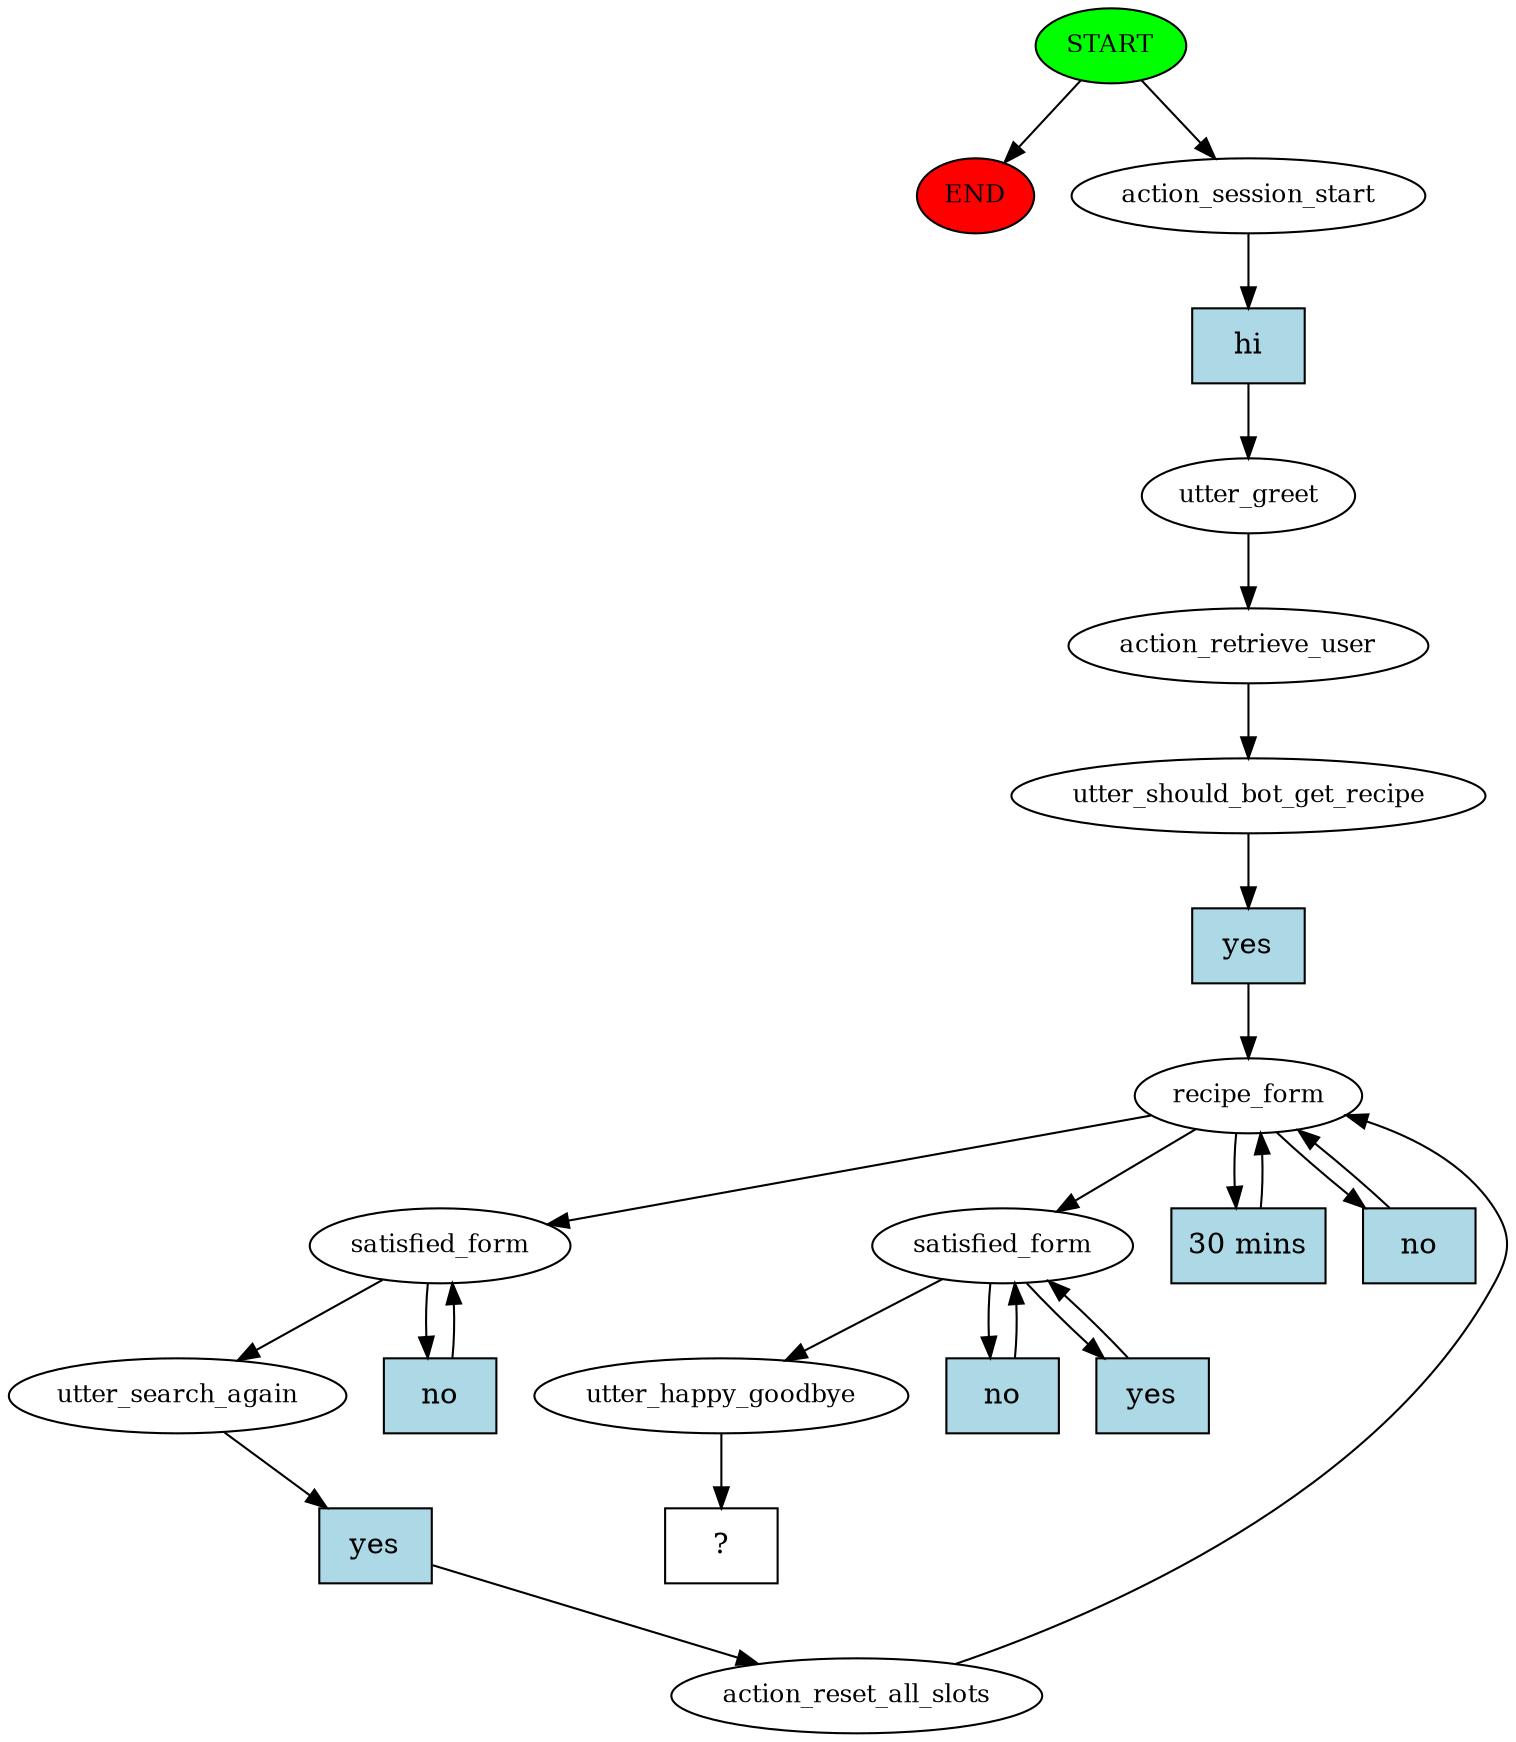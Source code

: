 digraph  {
0 [class="start active", fillcolor=green, fontsize=12, label=START, style=filled];
"-1" [class=end, fillcolor=red, fontsize=12, label=END, style=filled];
1 [class=active, fontsize=12, label=action_session_start];
2 [class=active, fontsize=12, label=utter_greet];
3 [class=active, fontsize=12, label=action_retrieve_user];
4 [class=active, fontsize=12, label=utter_should_bot_get_recipe];
5 [class=active, fontsize=12, label=recipe_form];
9 [class=active, fontsize=12, label=satisfied_form];
12 [class=active, fontsize=12, label=utter_search_again];
13 [class=active, fontsize=12, label=action_reset_all_slots];
17 [class=active, fontsize=12, label=satisfied_form];
20 [class=active, fontsize=12, label=utter_happy_goodbye];
21 [class="intent dashed active", label="  ?  ", shape=rect];
22 [class="intent active", fillcolor=lightblue, label=hi, shape=rect, style=filled];
23 [class="intent active", fillcolor=lightblue, label=yes, shape=rect, style=filled];
24 [class="intent active", fillcolor=lightblue, label="30 mins", shape=rect, style=filled];
25 [class="intent active", fillcolor=lightblue, label=no, shape=rect, style=filled];
26 [class="intent active", fillcolor=lightblue, label=no, shape=rect, style=filled];
27 [class="intent active", fillcolor=lightblue, label=yes, shape=rect, style=filled];
28 [class="intent active", fillcolor=lightblue, label=no, shape=rect, style=filled];
29 [class="intent active", fillcolor=lightblue, label=yes, shape=rect, style=filled];
0 -> "-1"  [class="", key=NONE, label=""];
0 -> 1  [class=active, key=NONE, label=""];
1 -> 22  [class=active, key=0];
2 -> 3  [class=active, key=NONE, label=""];
3 -> 4  [class=active, key=NONE, label=""];
4 -> 23  [class=active, key=0];
5 -> 9  [class=active, key=NONE, label=""];
5 -> 17  [class=active, key=NONE, label=""];
5 -> 24  [class=active, key=0];
5 -> 25  [class=active, key=0];
9 -> 12  [class=active, key=NONE, label=""];
9 -> 26  [class=active, key=0];
12 -> 27  [class=active, key=0];
13 -> 5  [class=active, key=NONE, label=""];
17 -> 20  [class=active, key=NONE, label=""];
17 -> 28  [class=active, key=0];
17 -> 29  [class=active, key=0];
20 -> 21  [class=active, key=NONE, label=""];
22 -> 2  [class=active, key=0];
23 -> 5  [class=active, key=0];
24 -> 5  [class=active, key=0];
25 -> 5  [class=active, key=0];
26 -> 9  [class=active, key=0];
27 -> 13  [class=active, key=0];
28 -> 17  [class=active, key=0];
29 -> 17  [class=active, key=0];
}
